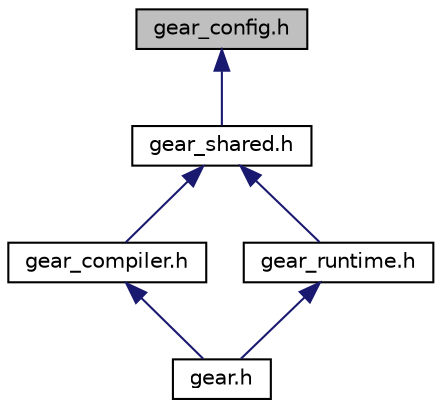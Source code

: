digraph "gear_config.h"
{
  edge [fontname="Helvetica",fontsize="10",labelfontname="Helvetica",labelfontsize="10"];
  node [fontname="Helvetica",fontsize="10",shape=record];
  Node5 [label="gear_config.h",height=0.2,width=0.4,color="black", fillcolor="grey75", style="filled", fontcolor="black"];
  Node5 -> Node6 [dir="back",color="midnightblue",fontsize="10",style="solid",fontname="Helvetica"];
  Node6 [label="gear_shared.h",height=0.2,width=0.4,color="black", fillcolor="white", style="filled",URL="$gear__shared_8h.html",tooltip="Definitions common to both the runtime and compiler. "];
  Node6 -> Node7 [dir="back",color="midnightblue",fontsize="10",style="solid",fontname="Helvetica"];
  Node7 [label="gear_compiler.h",height=0.2,width=0.4,color="black", fillcolor="white", style="filled",URL="$gear__compiler_8h.html",tooltip="Complete interface definitions for the compiler. "];
  Node7 -> Node8 [dir="back",color="midnightblue",fontsize="10",style="solid",fontname="Helvetica"];
  Node8 [label="gear.h",height=0.2,width=0.4,color="black", fillcolor="white", style="filled",URL="$gear_8h.html",tooltip="Imports both runtime and compiler interfaces. "];
  Node6 -> Node9 [dir="back",color="midnightblue",fontsize="10",style="solid",fontname="Helvetica"];
  Node9 [label="gear_runtime.h",height=0.2,width=0.4,color="black", fillcolor="white", style="filled",URL="$gear__runtime_8h.html",tooltip="Complete interface definitions for the runtime. "];
  Node9 -> Node8 [dir="back",color="midnightblue",fontsize="10",style="solid",fontname="Helvetica"];
}
